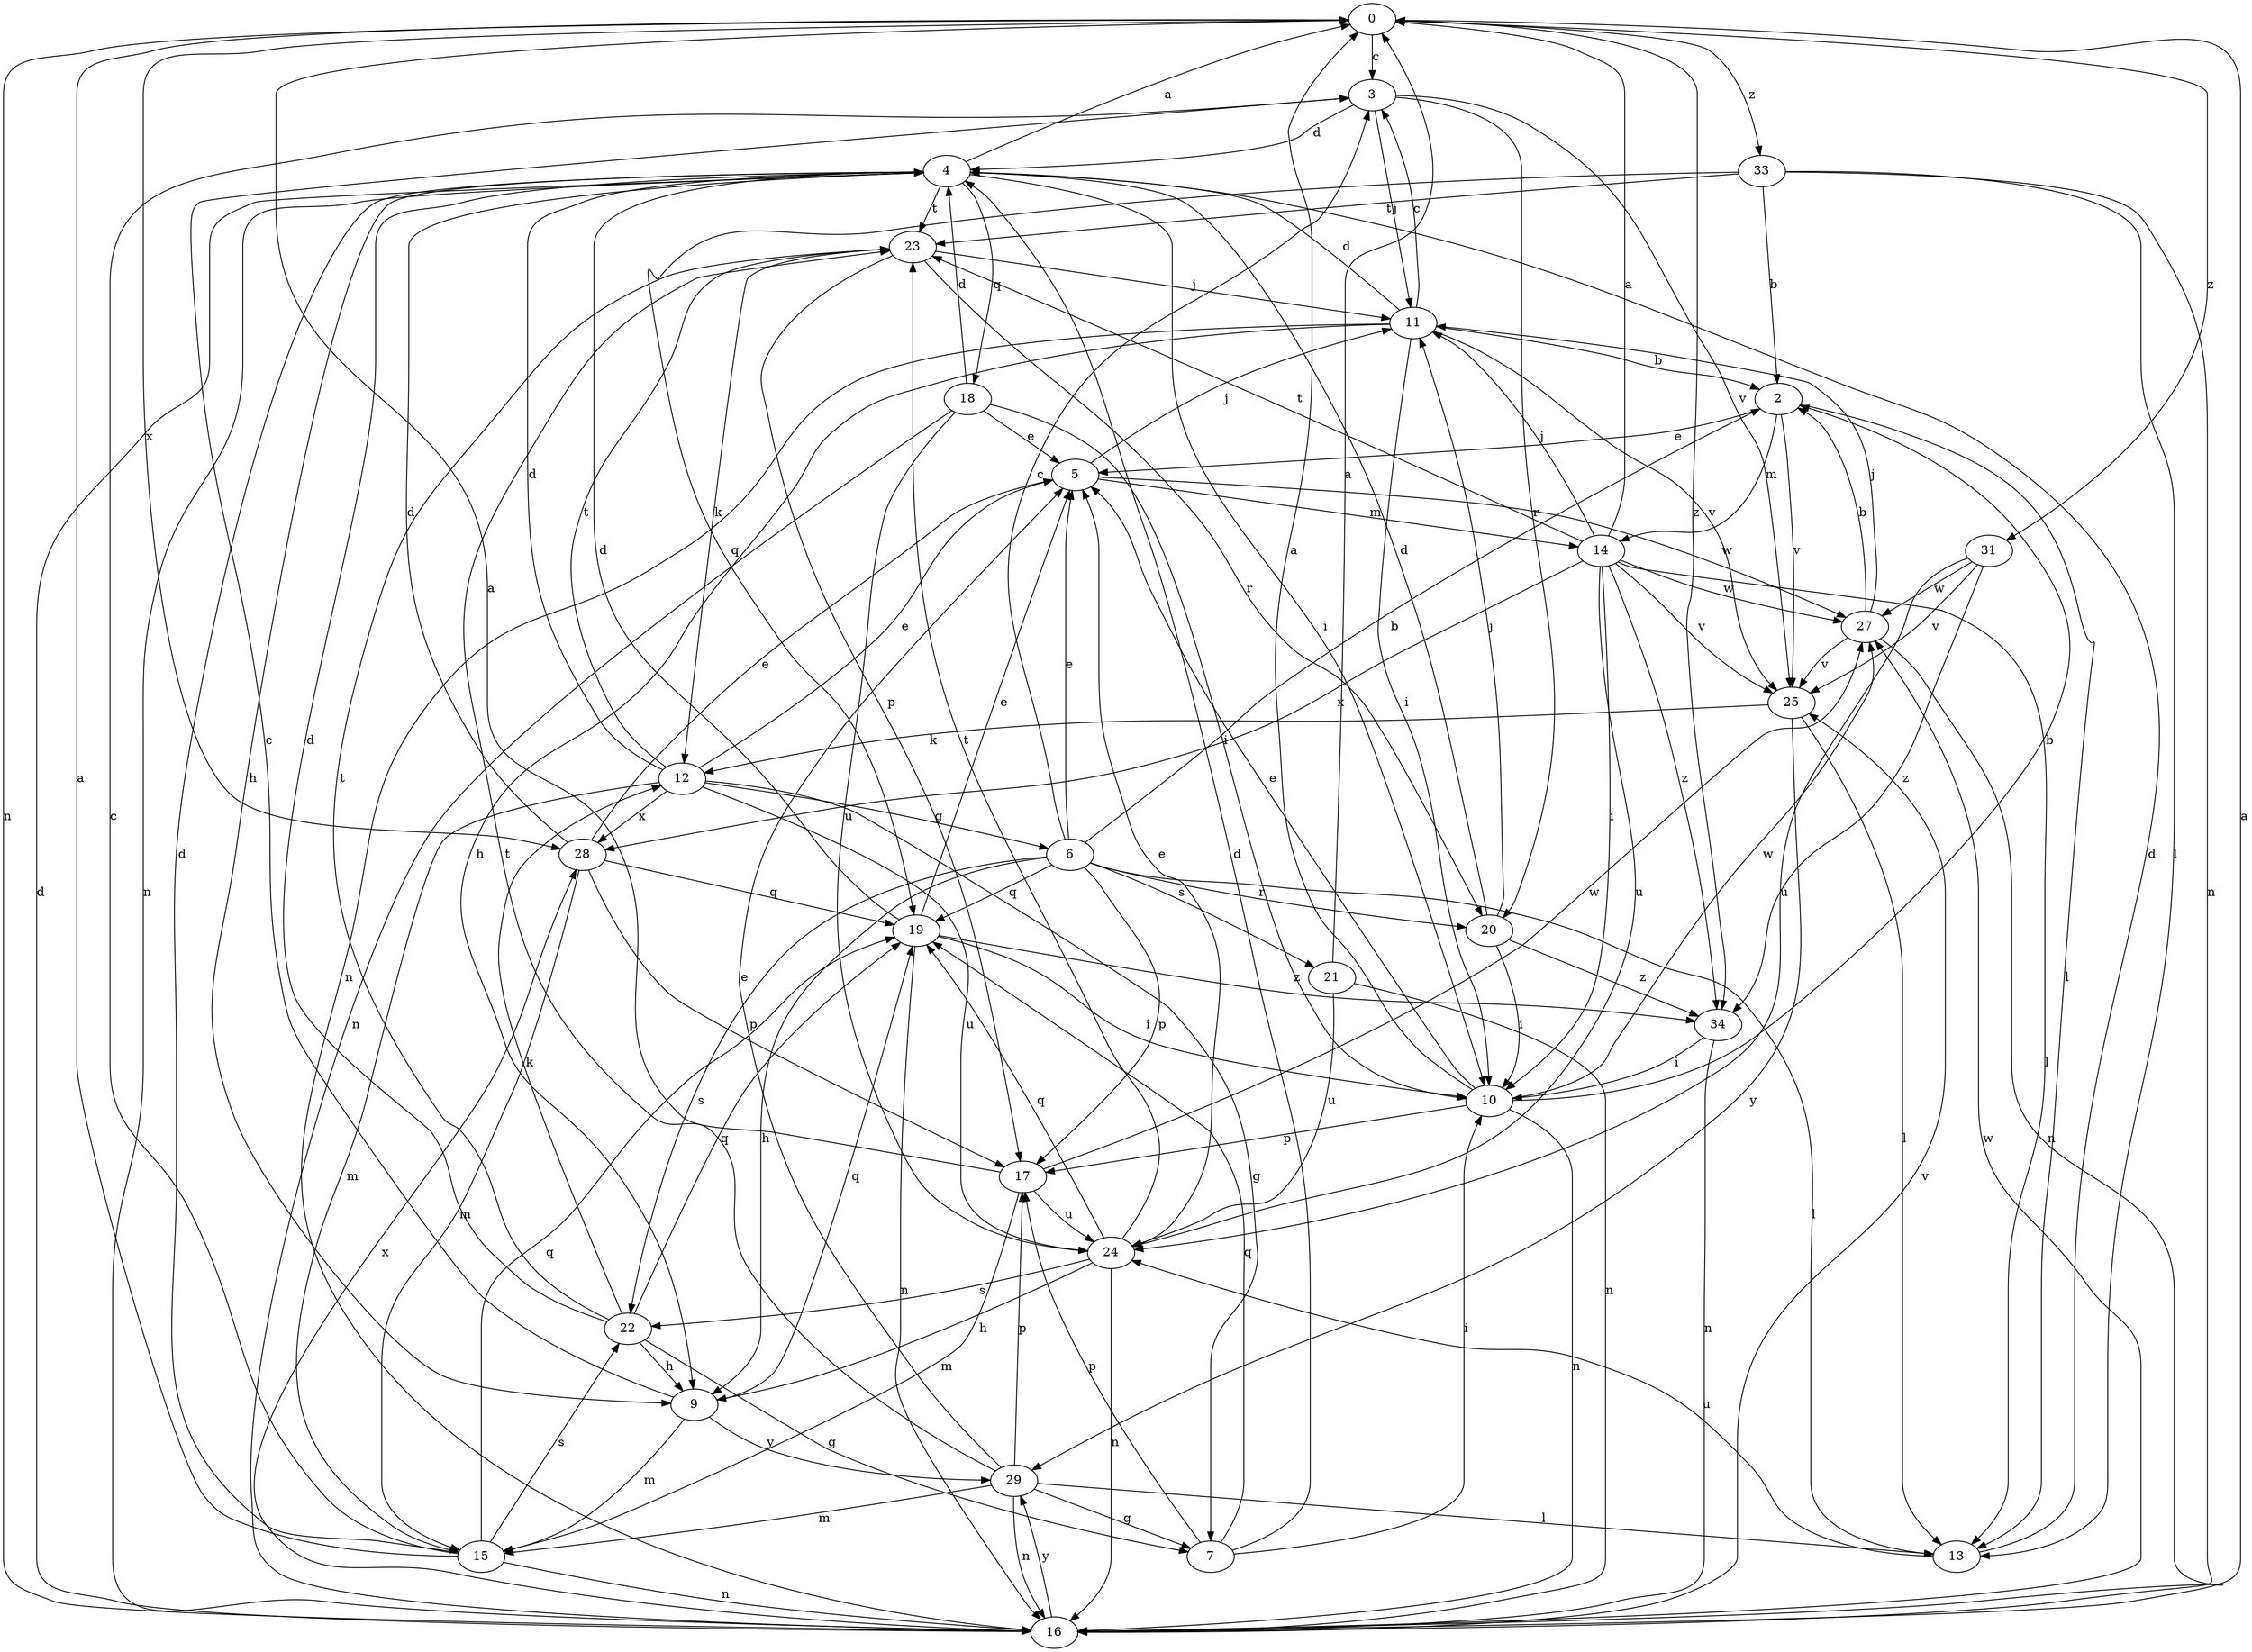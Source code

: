 strict digraph  {
0;
2;
3;
4;
5;
6;
7;
9;
10;
11;
12;
13;
14;
15;
16;
17;
18;
19;
20;
21;
22;
23;
24;
25;
27;
28;
29;
31;
33;
34;
0 -> 3  [label=c];
0 -> 16  [label=n];
0 -> 28  [label=x];
0 -> 31  [label=z];
0 -> 33  [label=z];
0 -> 34  [label=z];
2 -> 5  [label=e];
2 -> 13  [label=l];
2 -> 14  [label=m];
2 -> 25  [label=v];
3 -> 4  [label=d];
3 -> 11  [label=j];
3 -> 20  [label=r];
3 -> 25  [label=v];
4 -> 0  [label=a];
4 -> 9  [label=h];
4 -> 10  [label=i];
4 -> 16  [label=n];
4 -> 18  [label=q];
4 -> 23  [label=t];
5 -> 11  [label=j];
5 -> 14  [label=m];
5 -> 27  [label=w];
6 -> 2  [label=b];
6 -> 3  [label=c];
6 -> 5  [label=e];
6 -> 9  [label=h];
6 -> 13  [label=l];
6 -> 17  [label=p];
6 -> 19  [label=q];
6 -> 20  [label=r];
6 -> 21  [label=s];
6 -> 22  [label=s];
7 -> 4  [label=d];
7 -> 10  [label=i];
7 -> 17  [label=p];
7 -> 19  [label=q];
9 -> 3  [label=c];
9 -> 15  [label=m];
9 -> 19  [label=q];
9 -> 29  [label=y];
10 -> 0  [label=a];
10 -> 2  [label=b];
10 -> 5  [label=e];
10 -> 16  [label=n];
10 -> 17  [label=p];
10 -> 27  [label=w];
11 -> 2  [label=b];
11 -> 3  [label=c];
11 -> 4  [label=d];
11 -> 9  [label=h];
11 -> 10  [label=i];
11 -> 16  [label=n];
11 -> 25  [label=v];
12 -> 4  [label=d];
12 -> 5  [label=e];
12 -> 6  [label=g];
12 -> 7  [label=g];
12 -> 15  [label=m];
12 -> 23  [label=t];
12 -> 24  [label=u];
12 -> 28  [label=x];
13 -> 4  [label=d];
13 -> 24  [label=u];
14 -> 0  [label=a];
14 -> 10  [label=i];
14 -> 11  [label=j];
14 -> 13  [label=l];
14 -> 23  [label=t];
14 -> 24  [label=u];
14 -> 25  [label=v];
14 -> 27  [label=w];
14 -> 28  [label=x];
14 -> 34  [label=z];
15 -> 0  [label=a];
15 -> 3  [label=c];
15 -> 4  [label=d];
15 -> 16  [label=n];
15 -> 19  [label=q];
15 -> 22  [label=s];
16 -> 0  [label=a];
16 -> 4  [label=d];
16 -> 25  [label=v];
16 -> 27  [label=w];
16 -> 28  [label=x];
16 -> 29  [label=y];
17 -> 0  [label=a];
17 -> 15  [label=m];
17 -> 24  [label=u];
17 -> 27  [label=w];
18 -> 4  [label=d];
18 -> 5  [label=e];
18 -> 10  [label=i];
18 -> 16  [label=n];
18 -> 24  [label=u];
19 -> 4  [label=d];
19 -> 5  [label=e];
19 -> 10  [label=i];
19 -> 16  [label=n];
19 -> 34  [label=z];
20 -> 4  [label=d];
20 -> 10  [label=i];
20 -> 11  [label=j];
20 -> 34  [label=z];
21 -> 0  [label=a];
21 -> 16  [label=n];
21 -> 24  [label=u];
22 -> 4  [label=d];
22 -> 7  [label=g];
22 -> 9  [label=h];
22 -> 12  [label=k];
22 -> 19  [label=q];
22 -> 23  [label=t];
23 -> 11  [label=j];
23 -> 12  [label=k];
23 -> 17  [label=p];
23 -> 20  [label=r];
24 -> 5  [label=e];
24 -> 9  [label=h];
24 -> 16  [label=n];
24 -> 19  [label=q];
24 -> 22  [label=s];
24 -> 23  [label=t];
25 -> 12  [label=k];
25 -> 13  [label=l];
25 -> 29  [label=y];
27 -> 2  [label=b];
27 -> 11  [label=j];
27 -> 16  [label=n];
27 -> 25  [label=v];
28 -> 4  [label=d];
28 -> 5  [label=e];
28 -> 15  [label=m];
28 -> 17  [label=p];
28 -> 19  [label=q];
29 -> 5  [label=e];
29 -> 7  [label=g];
29 -> 13  [label=l];
29 -> 15  [label=m];
29 -> 16  [label=n];
29 -> 17  [label=p];
29 -> 23  [label=t];
31 -> 24  [label=u];
31 -> 25  [label=v];
31 -> 27  [label=w];
31 -> 34  [label=z];
33 -> 2  [label=b];
33 -> 13  [label=l];
33 -> 16  [label=n];
33 -> 19  [label=q];
33 -> 23  [label=t];
34 -> 10  [label=i];
34 -> 16  [label=n];
}
